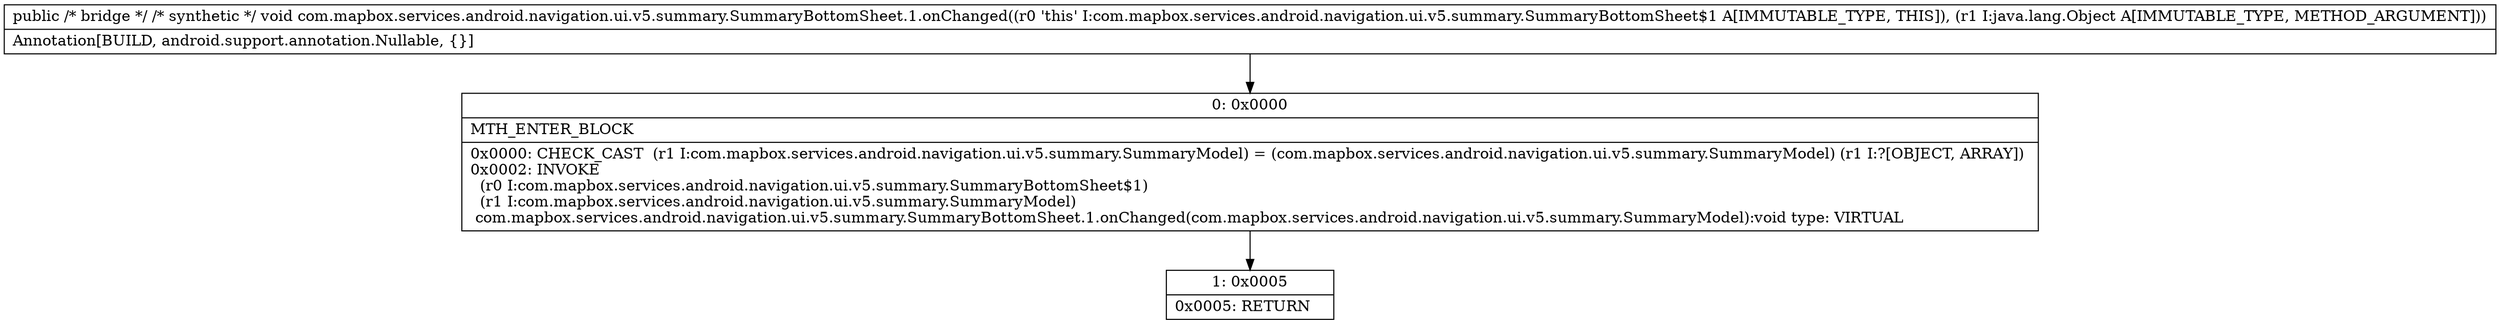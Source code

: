digraph "CFG forcom.mapbox.services.android.navigation.ui.v5.summary.SummaryBottomSheet.1.onChanged(Ljava\/lang\/Object;)V" {
Node_0 [shape=record,label="{0\:\ 0x0000|MTH_ENTER_BLOCK\l|0x0000: CHECK_CAST  (r1 I:com.mapbox.services.android.navigation.ui.v5.summary.SummaryModel) = (com.mapbox.services.android.navigation.ui.v5.summary.SummaryModel) (r1 I:?[OBJECT, ARRAY]) \l0x0002: INVOKE  \l  (r0 I:com.mapbox.services.android.navigation.ui.v5.summary.SummaryBottomSheet$1)\l  (r1 I:com.mapbox.services.android.navigation.ui.v5.summary.SummaryModel)\l com.mapbox.services.android.navigation.ui.v5.summary.SummaryBottomSheet.1.onChanged(com.mapbox.services.android.navigation.ui.v5.summary.SummaryModel):void type: VIRTUAL \l}"];
Node_1 [shape=record,label="{1\:\ 0x0005|0x0005: RETURN   \l}"];
MethodNode[shape=record,label="{public \/* bridge *\/ \/* synthetic *\/ void com.mapbox.services.android.navigation.ui.v5.summary.SummaryBottomSheet.1.onChanged((r0 'this' I:com.mapbox.services.android.navigation.ui.v5.summary.SummaryBottomSheet$1 A[IMMUTABLE_TYPE, THIS]), (r1 I:java.lang.Object A[IMMUTABLE_TYPE, METHOD_ARGUMENT]))  | Annotation[BUILD, android.support.annotation.Nullable, \{\}]\l}"];
MethodNode -> Node_0;
Node_0 -> Node_1;
}

